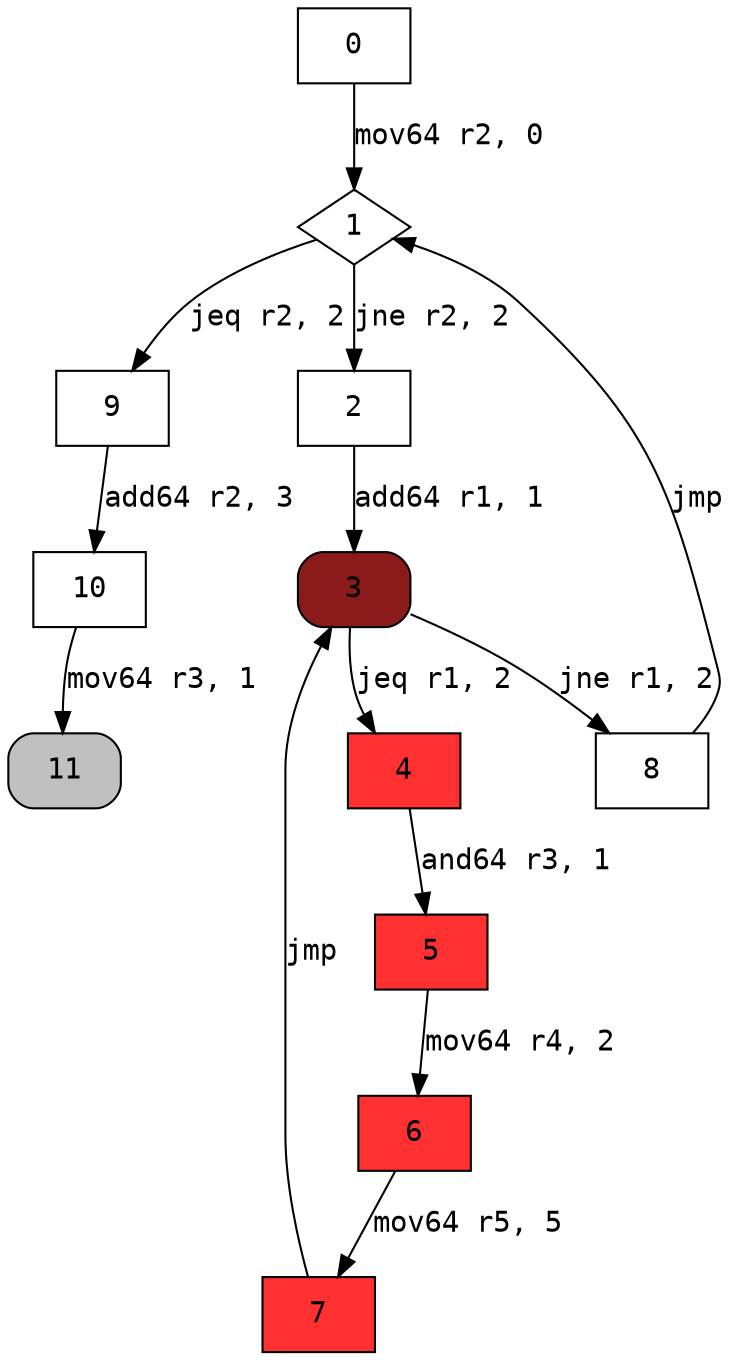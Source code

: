 digraph cfg { 
node [fontname="monospace"];
node [shape=box];
edge [fontname="monospace"];
  0 -> 1 [label="mov64 r2, 0"];
  1 -> 9 [label="jeq r2, 2"];
  1 -> 2 [label="jne r2, 2"];
  2 -> 3 [label="add64 r1, 1"];
  3 -> 4 [label="jeq r1, 2"];
  3 -> 8 [label="jne r1, 2"];
  4 -> 5 [label="and64 r3, 1"];
  5 -> 6 [label="mov64 r4, 2"];
  6 -> 7 [label="mov64 r5, 5"];
  7 -> 3 [label="jmp"];
  8 -> 1 [label="jmp"];
  9 -> 10 [label="add64 r2, 3"];
  10 -> 11 [label="mov64 r3, 1"];
1 [shape=diamond];
3 [style="rounded,filled",fillcolor=firebrick4];
4 [style=filled,fillcolor=firebrick1];
5 [style=filled,fillcolor=firebrick1];
6 [style=filled,fillcolor=firebrick1];
7 [style=filled,fillcolor=firebrick1];
11 [style="rounded,filled",fillcolor=grey];
}
